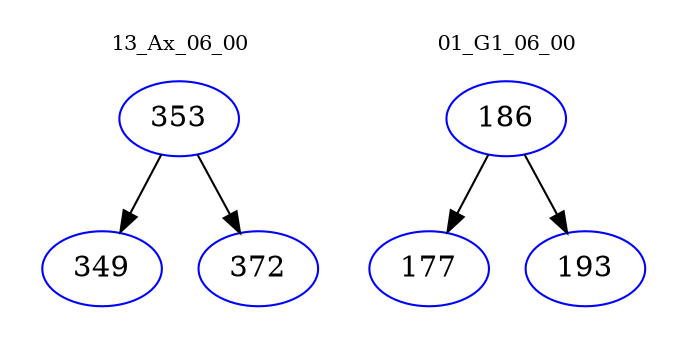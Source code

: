 digraph{
subgraph cluster_0 {
color = white
label = "13_Ax_06_00";
fontsize=10;
T0_353 [label="353", color="blue"]
T0_353 -> T0_349 [color="black"]
T0_349 [label="349", color="blue"]
T0_353 -> T0_372 [color="black"]
T0_372 [label="372", color="blue"]
}
subgraph cluster_1 {
color = white
label = "01_G1_06_00";
fontsize=10;
T1_186 [label="186", color="blue"]
T1_186 -> T1_177 [color="black"]
T1_177 [label="177", color="blue"]
T1_186 -> T1_193 [color="black"]
T1_193 [label="193", color="blue"]
}
}

